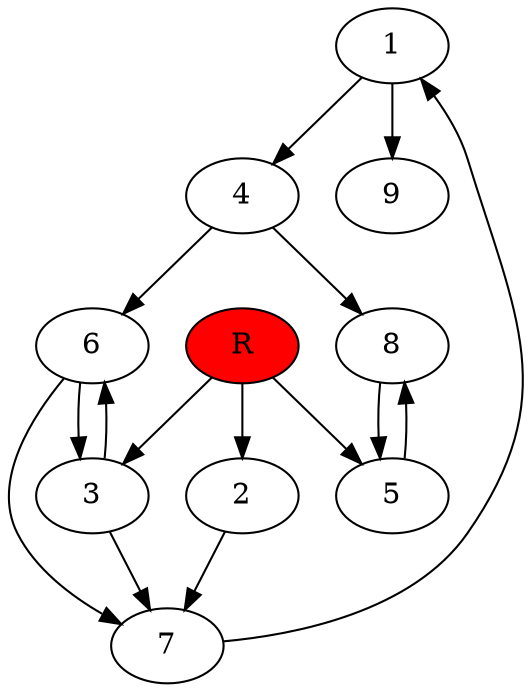 digraph prb73508 {
	1
	2
	3
	4
	5
	6
	7
	8
	R [fillcolor="#ff0000" style=filled]
	1 -> 4
	1 -> 9
	2 -> 7
	3 -> 6
	3 -> 7
	4 -> 6
	4 -> 8
	5 -> 8
	6 -> 3
	6 -> 7
	7 -> 1
	8 -> 5
	R -> 2
	R -> 3
	R -> 5
}
